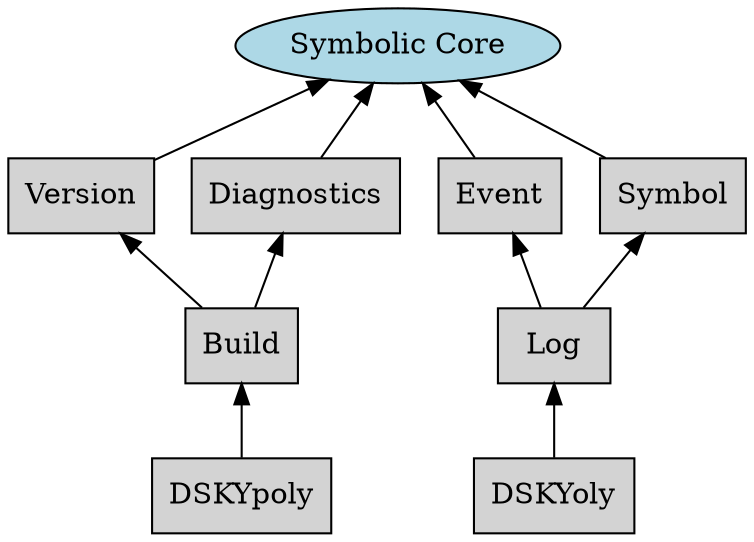 digraph DSKYpolyLattice {
	rankdir=BT;
	node [shape=box, style=filled, fillcolor=lightgray];

	DSKYpoly -> Build;
	DSKYoly -> Log;

	Build -> Version;
	Build -> Diagnostics;

	Log -> Event;
	Log -> Symbol;

	Version -> Core;
	Diagnostics -> Core;
	Event -> Core;
	Symbol -> Core;

	Core [fillcolor=lightblue, shape=ellipse, label="Symbolic Core"];
}
